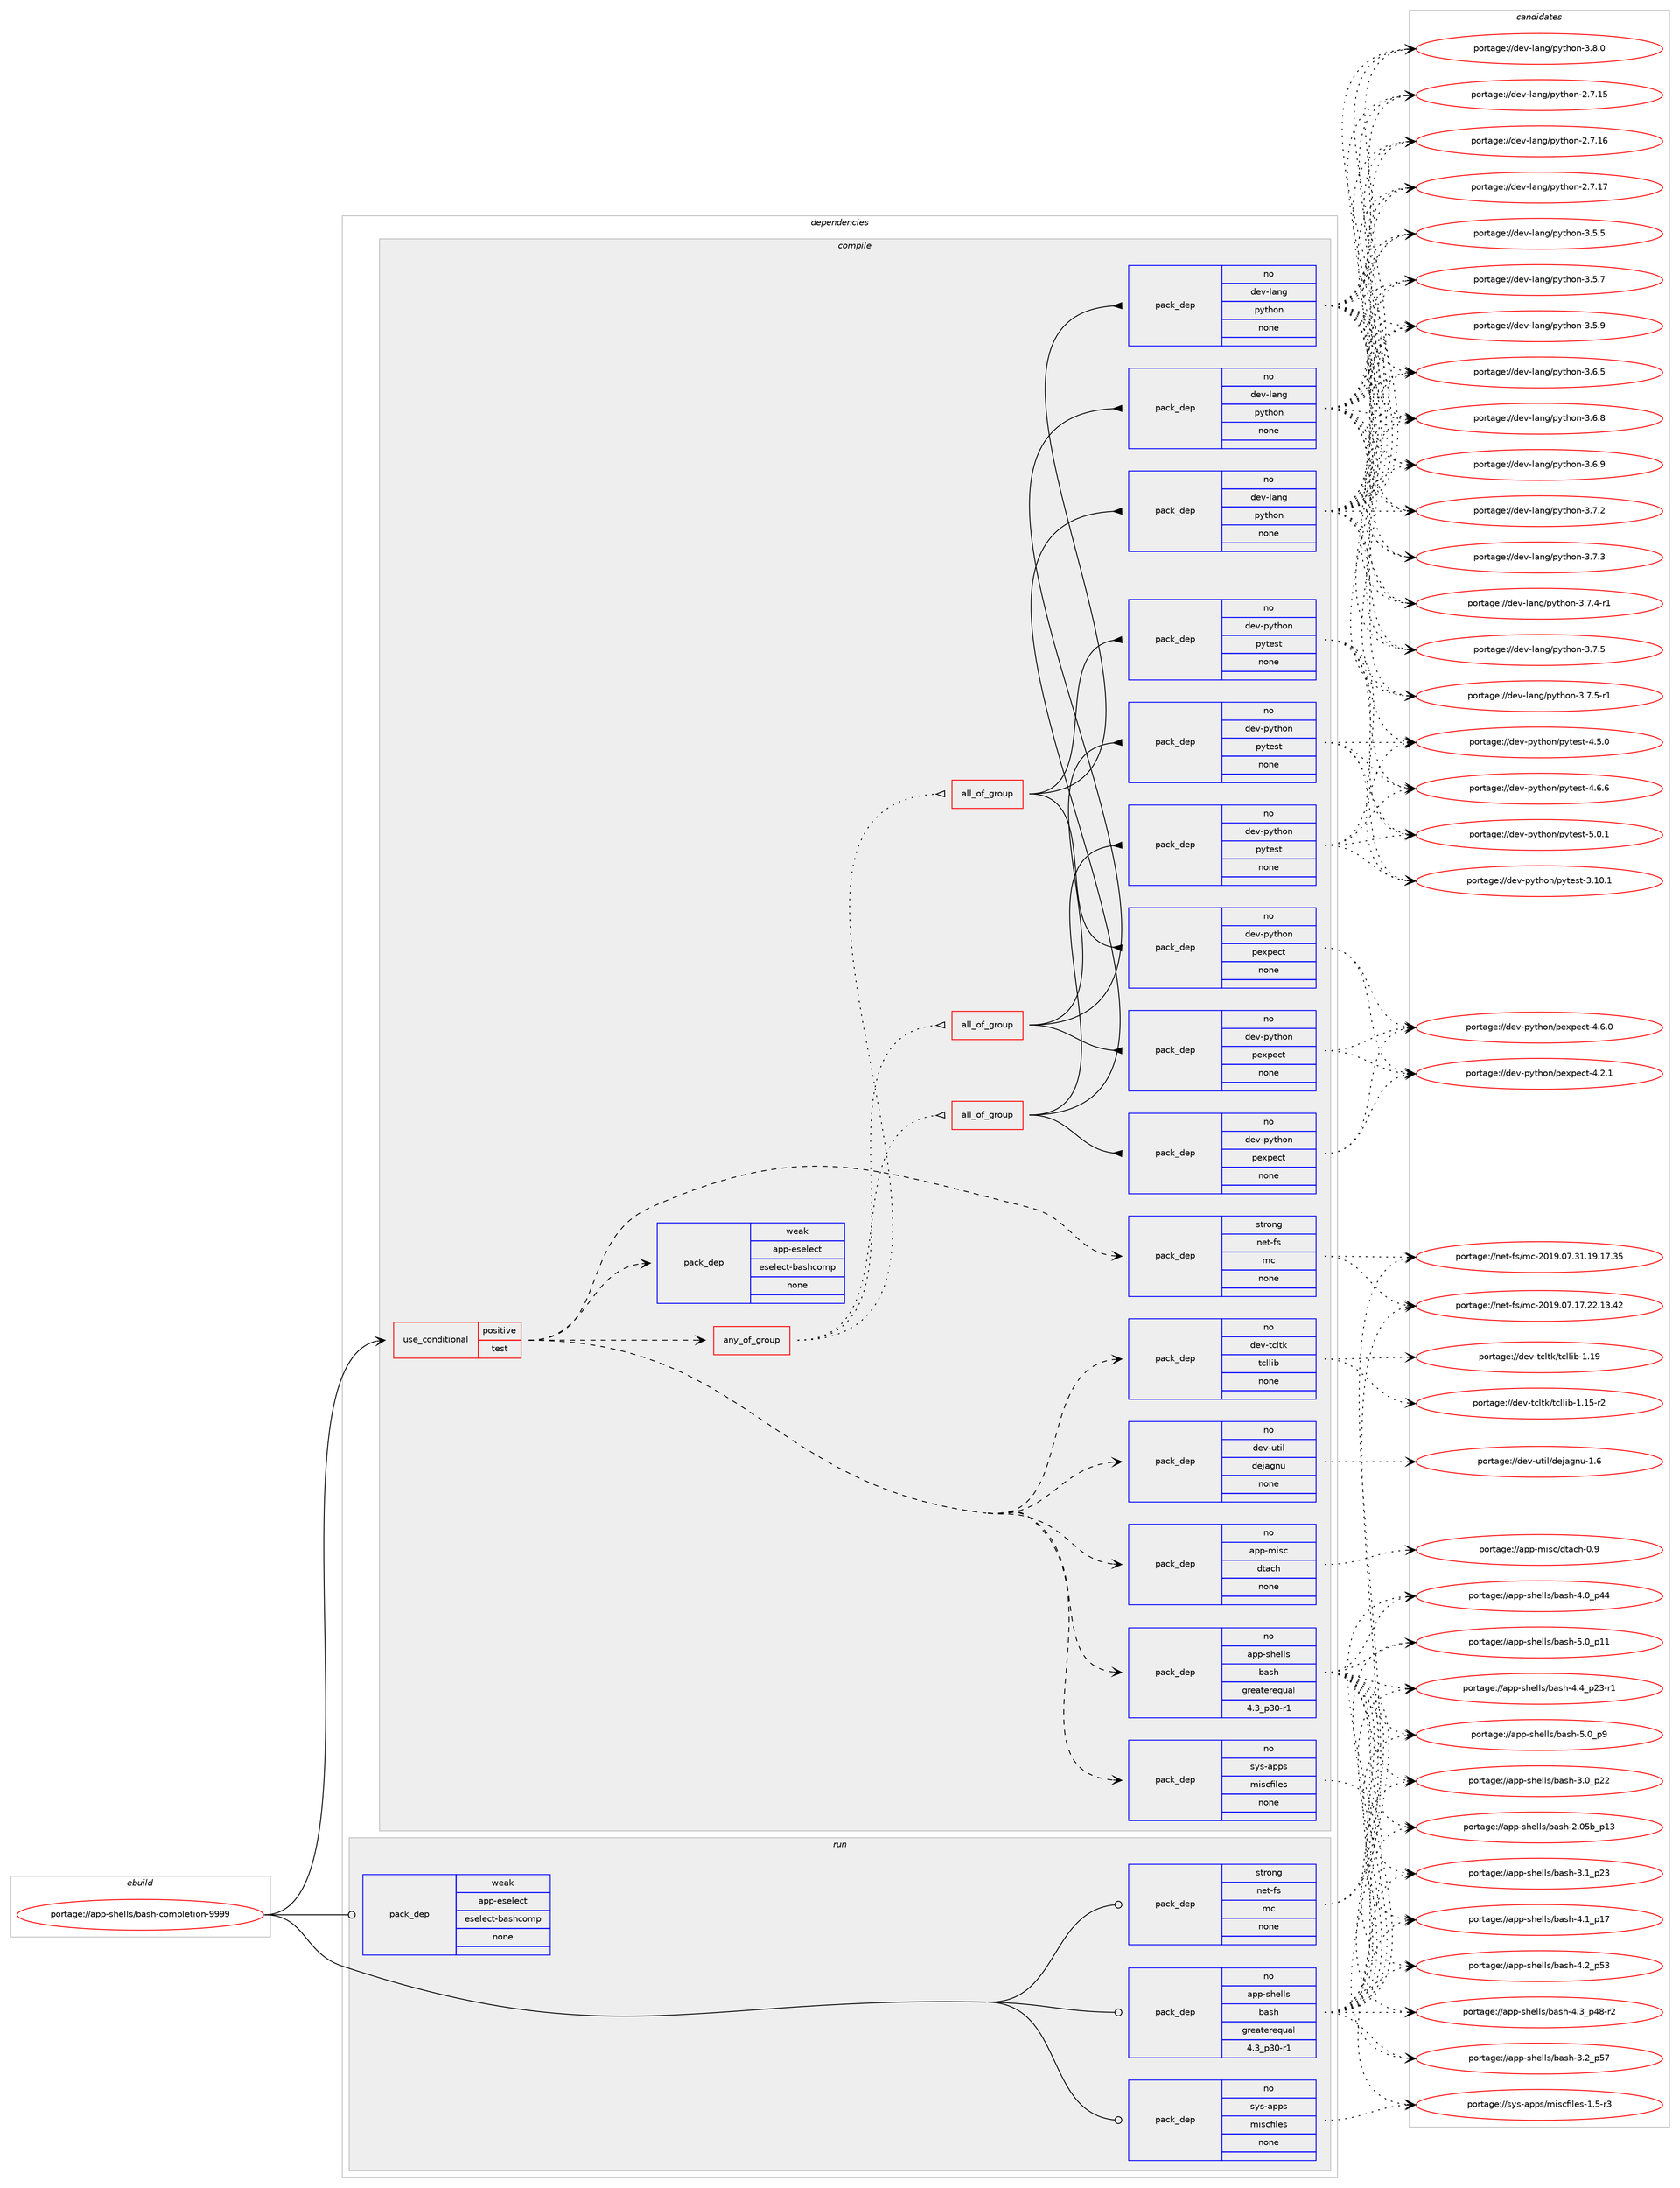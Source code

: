 digraph prolog {

# *************
# Graph options
# *************

newrank=true;
concentrate=true;
compound=true;
graph [rankdir=LR,fontname=Helvetica,fontsize=10,ranksep=1.5];#, ranksep=2.5, nodesep=0.2];
edge  [arrowhead=vee];
node  [fontname=Helvetica,fontsize=10];

# **********
# The ebuild
# **********

subgraph cluster_leftcol {
color=gray;
rank=same;
label=<<i>ebuild</i>>;
id [label="portage://app-shells/bash-completion-9999", color=red, width=4, href="../app-shells/bash-completion-9999.svg"];
}

# ****************
# The dependencies
# ****************

subgraph cluster_midcol {
color=gray;
label=<<i>dependencies</i>>;
subgraph cluster_compile {
fillcolor="#eeeeee";
style=filled;
label=<<i>compile</i>>;
subgraph cond10544 {
dependency42603 [label=<<TABLE BORDER="0" CELLBORDER="1" CELLSPACING="0" CELLPADDING="4"><TR><TD ROWSPAN="3" CELLPADDING="10">use_conditional</TD></TR><TR><TD>positive</TD></TR><TR><TD>test</TD></TR></TABLE>>, shape=none, color=red];
subgraph pack31349 {
dependency42604 [label=<<TABLE BORDER="0" CELLBORDER="1" CELLSPACING="0" CELLPADDING="4" WIDTH="220"><TR><TD ROWSPAN="6" CELLPADDING="30">pack_dep</TD></TR><TR><TD WIDTH="110">no</TD></TR><TR><TD>app-shells</TD></TR><TR><TD>bash</TD></TR><TR><TD>greaterequal</TD></TR><TR><TD>4.3_p30-r1</TD></TR></TABLE>>, shape=none, color=blue];
}
dependency42603:e -> dependency42604:w [weight=20,style="dashed",arrowhead="vee"];
subgraph pack31350 {
dependency42605 [label=<<TABLE BORDER="0" CELLBORDER="1" CELLSPACING="0" CELLPADDING="4" WIDTH="220"><TR><TD ROWSPAN="6" CELLPADDING="30">pack_dep</TD></TR><TR><TD WIDTH="110">no</TD></TR><TR><TD>sys-apps</TD></TR><TR><TD>miscfiles</TD></TR><TR><TD>none</TD></TR><TR><TD></TD></TR></TABLE>>, shape=none, color=blue];
}
dependency42603:e -> dependency42605:w [weight=20,style="dashed",arrowhead="vee"];
subgraph pack31351 {
dependency42606 [label=<<TABLE BORDER="0" CELLBORDER="1" CELLSPACING="0" CELLPADDING="4" WIDTH="220"><TR><TD ROWSPAN="6" CELLPADDING="30">pack_dep</TD></TR><TR><TD WIDTH="110">weak</TD></TR><TR><TD>app-eselect</TD></TR><TR><TD>eselect-bashcomp</TD></TR><TR><TD>none</TD></TR><TR><TD></TD></TR></TABLE>>, shape=none, color=blue];
}
dependency42603:e -> dependency42606:w [weight=20,style="dashed",arrowhead="vee"];
subgraph pack31352 {
dependency42607 [label=<<TABLE BORDER="0" CELLBORDER="1" CELLSPACING="0" CELLPADDING="4" WIDTH="220"><TR><TD ROWSPAN="6" CELLPADDING="30">pack_dep</TD></TR><TR><TD WIDTH="110">strong</TD></TR><TR><TD>net-fs</TD></TR><TR><TD>mc</TD></TR><TR><TD>none</TD></TR><TR><TD></TD></TR></TABLE>>, shape=none, color=blue];
}
dependency42603:e -> dependency42607:w [weight=20,style="dashed",arrowhead="vee"];
subgraph pack31353 {
dependency42608 [label=<<TABLE BORDER="0" CELLBORDER="1" CELLSPACING="0" CELLPADDING="4" WIDTH="220"><TR><TD ROWSPAN="6" CELLPADDING="30">pack_dep</TD></TR><TR><TD WIDTH="110">no</TD></TR><TR><TD>app-misc</TD></TR><TR><TD>dtach</TD></TR><TR><TD>none</TD></TR><TR><TD></TD></TR></TABLE>>, shape=none, color=blue];
}
dependency42603:e -> dependency42608:w [weight=20,style="dashed",arrowhead="vee"];
subgraph pack31354 {
dependency42609 [label=<<TABLE BORDER="0" CELLBORDER="1" CELLSPACING="0" CELLPADDING="4" WIDTH="220"><TR><TD ROWSPAN="6" CELLPADDING="30">pack_dep</TD></TR><TR><TD WIDTH="110">no</TD></TR><TR><TD>dev-util</TD></TR><TR><TD>dejagnu</TD></TR><TR><TD>none</TD></TR><TR><TD></TD></TR></TABLE>>, shape=none, color=blue];
}
dependency42603:e -> dependency42609:w [weight=20,style="dashed",arrowhead="vee"];
subgraph pack31355 {
dependency42610 [label=<<TABLE BORDER="0" CELLBORDER="1" CELLSPACING="0" CELLPADDING="4" WIDTH="220"><TR><TD ROWSPAN="6" CELLPADDING="30">pack_dep</TD></TR><TR><TD WIDTH="110">no</TD></TR><TR><TD>dev-tcltk</TD></TR><TR><TD>tcllib</TD></TR><TR><TD>none</TD></TR><TR><TD></TD></TR></TABLE>>, shape=none, color=blue];
}
dependency42603:e -> dependency42610:w [weight=20,style="dashed",arrowhead="vee"];
subgraph any689 {
dependency42611 [label=<<TABLE BORDER="0" CELLBORDER="1" CELLSPACING="0" CELLPADDING="4"><TR><TD CELLPADDING="10">any_of_group</TD></TR></TABLE>>, shape=none, color=red];subgraph all24 {
dependency42612 [label=<<TABLE BORDER="0" CELLBORDER="1" CELLSPACING="0" CELLPADDING="4"><TR><TD CELLPADDING="10">all_of_group</TD></TR></TABLE>>, shape=none, color=red];subgraph pack31356 {
dependency42613 [label=<<TABLE BORDER="0" CELLBORDER="1" CELLSPACING="0" CELLPADDING="4" WIDTH="220"><TR><TD ROWSPAN="6" CELLPADDING="30">pack_dep</TD></TR><TR><TD WIDTH="110">no</TD></TR><TR><TD>dev-lang</TD></TR><TR><TD>python</TD></TR><TR><TD>none</TD></TR><TR><TD></TD></TR></TABLE>>, shape=none, color=blue];
}
dependency42612:e -> dependency42613:w [weight=20,style="solid",arrowhead="inv"];
subgraph pack31357 {
dependency42614 [label=<<TABLE BORDER="0" CELLBORDER="1" CELLSPACING="0" CELLPADDING="4" WIDTH="220"><TR><TD ROWSPAN="6" CELLPADDING="30">pack_dep</TD></TR><TR><TD WIDTH="110">no</TD></TR><TR><TD>dev-python</TD></TR><TR><TD>pexpect</TD></TR><TR><TD>none</TD></TR><TR><TD></TD></TR></TABLE>>, shape=none, color=blue];
}
dependency42612:e -> dependency42614:w [weight=20,style="solid",arrowhead="inv"];
subgraph pack31358 {
dependency42615 [label=<<TABLE BORDER="0" CELLBORDER="1" CELLSPACING="0" CELLPADDING="4" WIDTH="220"><TR><TD ROWSPAN="6" CELLPADDING="30">pack_dep</TD></TR><TR><TD WIDTH="110">no</TD></TR><TR><TD>dev-python</TD></TR><TR><TD>pytest</TD></TR><TR><TD>none</TD></TR><TR><TD></TD></TR></TABLE>>, shape=none, color=blue];
}
dependency42612:e -> dependency42615:w [weight=20,style="solid",arrowhead="inv"];
}
dependency42611:e -> dependency42612:w [weight=20,style="dotted",arrowhead="oinv"];
subgraph all25 {
dependency42616 [label=<<TABLE BORDER="0" CELLBORDER="1" CELLSPACING="0" CELLPADDING="4"><TR><TD CELLPADDING="10">all_of_group</TD></TR></TABLE>>, shape=none, color=red];subgraph pack31359 {
dependency42617 [label=<<TABLE BORDER="0" CELLBORDER="1" CELLSPACING="0" CELLPADDING="4" WIDTH="220"><TR><TD ROWSPAN="6" CELLPADDING="30">pack_dep</TD></TR><TR><TD WIDTH="110">no</TD></TR><TR><TD>dev-lang</TD></TR><TR><TD>python</TD></TR><TR><TD>none</TD></TR><TR><TD></TD></TR></TABLE>>, shape=none, color=blue];
}
dependency42616:e -> dependency42617:w [weight=20,style="solid",arrowhead="inv"];
subgraph pack31360 {
dependency42618 [label=<<TABLE BORDER="0" CELLBORDER="1" CELLSPACING="0" CELLPADDING="4" WIDTH="220"><TR><TD ROWSPAN="6" CELLPADDING="30">pack_dep</TD></TR><TR><TD WIDTH="110">no</TD></TR><TR><TD>dev-python</TD></TR><TR><TD>pexpect</TD></TR><TR><TD>none</TD></TR><TR><TD></TD></TR></TABLE>>, shape=none, color=blue];
}
dependency42616:e -> dependency42618:w [weight=20,style="solid",arrowhead="inv"];
subgraph pack31361 {
dependency42619 [label=<<TABLE BORDER="0" CELLBORDER="1" CELLSPACING="0" CELLPADDING="4" WIDTH="220"><TR><TD ROWSPAN="6" CELLPADDING="30">pack_dep</TD></TR><TR><TD WIDTH="110">no</TD></TR><TR><TD>dev-python</TD></TR><TR><TD>pytest</TD></TR><TR><TD>none</TD></TR><TR><TD></TD></TR></TABLE>>, shape=none, color=blue];
}
dependency42616:e -> dependency42619:w [weight=20,style="solid",arrowhead="inv"];
}
dependency42611:e -> dependency42616:w [weight=20,style="dotted",arrowhead="oinv"];
subgraph all26 {
dependency42620 [label=<<TABLE BORDER="0" CELLBORDER="1" CELLSPACING="0" CELLPADDING="4"><TR><TD CELLPADDING="10">all_of_group</TD></TR></TABLE>>, shape=none, color=red];subgraph pack31362 {
dependency42621 [label=<<TABLE BORDER="0" CELLBORDER="1" CELLSPACING="0" CELLPADDING="4" WIDTH="220"><TR><TD ROWSPAN="6" CELLPADDING="30">pack_dep</TD></TR><TR><TD WIDTH="110">no</TD></TR><TR><TD>dev-lang</TD></TR><TR><TD>python</TD></TR><TR><TD>none</TD></TR><TR><TD></TD></TR></TABLE>>, shape=none, color=blue];
}
dependency42620:e -> dependency42621:w [weight=20,style="solid",arrowhead="inv"];
subgraph pack31363 {
dependency42622 [label=<<TABLE BORDER="0" CELLBORDER="1" CELLSPACING="0" CELLPADDING="4" WIDTH="220"><TR><TD ROWSPAN="6" CELLPADDING="30">pack_dep</TD></TR><TR><TD WIDTH="110">no</TD></TR><TR><TD>dev-python</TD></TR><TR><TD>pexpect</TD></TR><TR><TD>none</TD></TR><TR><TD></TD></TR></TABLE>>, shape=none, color=blue];
}
dependency42620:e -> dependency42622:w [weight=20,style="solid",arrowhead="inv"];
subgraph pack31364 {
dependency42623 [label=<<TABLE BORDER="0" CELLBORDER="1" CELLSPACING="0" CELLPADDING="4" WIDTH="220"><TR><TD ROWSPAN="6" CELLPADDING="30">pack_dep</TD></TR><TR><TD WIDTH="110">no</TD></TR><TR><TD>dev-python</TD></TR><TR><TD>pytest</TD></TR><TR><TD>none</TD></TR><TR><TD></TD></TR></TABLE>>, shape=none, color=blue];
}
dependency42620:e -> dependency42623:w [weight=20,style="solid",arrowhead="inv"];
}
dependency42611:e -> dependency42620:w [weight=20,style="dotted",arrowhead="oinv"];
}
dependency42603:e -> dependency42611:w [weight=20,style="dashed",arrowhead="vee"];
}
id:e -> dependency42603:w [weight=20,style="solid",arrowhead="vee"];
}
subgraph cluster_compileandrun {
fillcolor="#eeeeee";
style=filled;
label=<<i>compile and run</i>>;
}
subgraph cluster_run {
fillcolor="#eeeeee";
style=filled;
label=<<i>run</i>>;
subgraph pack31365 {
dependency42624 [label=<<TABLE BORDER="0" CELLBORDER="1" CELLSPACING="0" CELLPADDING="4" WIDTH="220"><TR><TD ROWSPAN="6" CELLPADDING="30">pack_dep</TD></TR><TR><TD WIDTH="110">no</TD></TR><TR><TD>app-shells</TD></TR><TR><TD>bash</TD></TR><TR><TD>greaterequal</TD></TR><TR><TD>4.3_p30-r1</TD></TR></TABLE>>, shape=none, color=blue];
}
id:e -> dependency42624:w [weight=20,style="solid",arrowhead="odot"];
subgraph pack31366 {
dependency42625 [label=<<TABLE BORDER="0" CELLBORDER="1" CELLSPACING="0" CELLPADDING="4" WIDTH="220"><TR><TD ROWSPAN="6" CELLPADDING="30">pack_dep</TD></TR><TR><TD WIDTH="110">no</TD></TR><TR><TD>sys-apps</TD></TR><TR><TD>miscfiles</TD></TR><TR><TD>none</TD></TR><TR><TD></TD></TR></TABLE>>, shape=none, color=blue];
}
id:e -> dependency42625:w [weight=20,style="solid",arrowhead="odot"];
subgraph pack31367 {
dependency42626 [label=<<TABLE BORDER="0" CELLBORDER="1" CELLSPACING="0" CELLPADDING="4" WIDTH="220"><TR><TD ROWSPAN="6" CELLPADDING="30">pack_dep</TD></TR><TR><TD WIDTH="110">strong</TD></TR><TR><TD>net-fs</TD></TR><TR><TD>mc</TD></TR><TR><TD>none</TD></TR><TR><TD></TD></TR></TABLE>>, shape=none, color=blue];
}
id:e -> dependency42626:w [weight=20,style="solid",arrowhead="odot"];
subgraph pack31368 {
dependency42627 [label=<<TABLE BORDER="0" CELLBORDER="1" CELLSPACING="0" CELLPADDING="4" WIDTH="220"><TR><TD ROWSPAN="6" CELLPADDING="30">pack_dep</TD></TR><TR><TD WIDTH="110">weak</TD></TR><TR><TD>app-eselect</TD></TR><TR><TD>eselect-bashcomp</TD></TR><TR><TD>none</TD></TR><TR><TD></TD></TR></TABLE>>, shape=none, color=blue];
}
id:e -> dependency42627:w [weight=20,style="solid",arrowhead="odot"];
}
}

# **************
# The candidates
# **************

subgraph cluster_choices {
rank=same;
color=gray;
label=<<i>candidates</i>>;

subgraph choice31349 {
color=black;
nodesep=1;
choiceportage9711211245115104101108108115479897115104455046485398951124951 [label="portage://app-shells/bash-2.05b_p13", color=red, width=4,href="../app-shells/bash-2.05b_p13.svg"];
choiceportage971121124511510410110810811547989711510445514648951125050 [label="portage://app-shells/bash-3.0_p22", color=red, width=4,href="../app-shells/bash-3.0_p22.svg"];
choiceportage971121124511510410110810811547989711510445514649951125051 [label="portage://app-shells/bash-3.1_p23", color=red, width=4,href="../app-shells/bash-3.1_p23.svg"];
choiceportage971121124511510410110810811547989711510445514650951125355 [label="portage://app-shells/bash-3.2_p57", color=red, width=4,href="../app-shells/bash-3.2_p57.svg"];
choiceportage971121124511510410110810811547989711510445524648951125252 [label="portage://app-shells/bash-4.0_p44", color=red, width=4,href="../app-shells/bash-4.0_p44.svg"];
choiceportage971121124511510410110810811547989711510445524649951124955 [label="portage://app-shells/bash-4.1_p17", color=red, width=4,href="../app-shells/bash-4.1_p17.svg"];
choiceportage971121124511510410110810811547989711510445524650951125351 [label="portage://app-shells/bash-4.2_p53", color=red, width=4,href="../app-shells/bash-4.2_p53.svg"];
choiceportage9711211245115104101108108115479897115104455246519511252564511450 [label="portage://app-shells/bash-4.3_p48-r2", color=red, width=4,href="../app-shells/bash-4.3_p48-r2.svg"];
choiceportage9711211245115104101108108115479897115104455246529511250514511449 [label="portage://app-shells/bash-4.4_p23-r1", color=red, width=4,href="../app-shells/bash-4.4_p23-r1.svg"];
choiceportage971121124511510410110810811547989711510445534648951124949 [label="portage://app-shells/bash-5.0_p11", color=red, width=4,href="../app-shells/bash-5.0_p11.svg"];
choiceportage9711211245115104101108108115479897115104455346489511257 [label="portage://app-shells/bash-5.0_p9", color=red, width=4,href="../app-shells/bash-5.0_p9.svg"];
dependency42604:e -> choiceportage9711211245115104101108108115479897115104455046485398951124951:w [style=dotted,weight="100"];
dependency42604:e -> choiceportage971121124511510410110810811547989711510445514648951125050:w [style=dotted,weight="100"];
dependency42604:e -> choiceportage971121124511510410110810811547989711510445514649951125051:w [style=dotted,weight="100"];
dependency42604:e -> choiceportage971121124511510410110810811547989711510445514650951125355:w [style=dotted,weight="100"];
dependency42604:e -> choiceportage971121124511510410110810811547989711510445524648951125252:w [style=dotted,weight="100"];
dependency42604:e -> choiceportage971121124511510410110810811547989711510445524649951124955:w [style=dotted,weight="100"];
dependency42604:e -> choiceportage971121124511510410110810811547989711510445524650951125351:w [style=dotted,weight="100"];
dependency42604:e -> choiceportage9711211245115104101108108115479897115104455246519511252564511450:w [style=dotted,weight="100"];
dependency42604:e -> choiceportage9711211245115104101108108115479897115104455246529511250514511449:w [style=dotted,weight="100"];
dependency42604:e -> choiceportage971121124511510410110810811547989711510445534648951124949:w [style=dotted,weight="100"];
dependency42604:e -> choiceportage9711211245115104101108108115479897115104455346489511257:w [style=dotted,weight="100"];
}
subgraph choice31350 {
color=black;
nodesep=1;
choiceportage11512111545971121121154710910511599102105108101115454946534511451 [label="portage://sys-apps/miscfiles-1.5-r3", color=red, width=4,href="../sys-apps/miscfiles-1.5-r3.svg"];
dependency42605:e -> choiceportage11512111545971121121154710910511599102105108101115454946534511451:w [style=dotted,weight="100"];
}
subgraph choice31351 {
color=black;
nodesep=1;
}
subgraph choice31352 {
color=black;
nodesep=1;
choiceportage1101011164510211547109994550484957464855464955465050464951465250 [label="portage://net-fs/mc-2019.07.17.22.13.42", color=red, width=4,href="../net-fs/mc-2019.07.17.22.13.42.svg"];
choiceportage1101011164510211547109994550484957464855465149464957464955465153 [label="portage://net-fs/mc-2019.07.31.19.17.35", color=red, width=4,href="../net-fs/mc-2019.07.31.19.17.35.svg"];
dependency42607:e -> choiceportage1101011164510211547109994550484957464855464955465050464951465250:w [style=dotted,weight="100"];
dependency42607:e -> choiceportage1101011164510211547109994550484957464855465149464957464955465153:w [style=dotted,weight="100"];
}
subgraph choice31353 {
color=black;
nodesep=1;
choiceportage97112112451091051159947100116979910445484657 [label="portage://app-misc/dtach-0.9", color=red, width=4,href="../app-misc/dtach-0.9.svg"];
dependency42608:e -> choiceportage97112112451091051159947100116979910445484657:w [style=dotted,weight="100"];
}
subgraph choice31354 {
color=black;
nodesep=1;
choiceportage10010111845117116105108471001011069710311011745494654 [label="portage://dev-util/dejagnu-1.6", color=red, width=4,href="../dev-util/dejagnu-1.6.svg"];
dependency42609:e -> choiceportage10010111845117116105108471001011069710311011745494654:w [style=dotted,weight="100"];
}
subgraph choice31355 {
color=black;
nodesep=1;
choiceportage100101118451169910811610747116991081081059845494649534511450 [label="portage://dev-tcltk/tcllib-1.15-r2", color=red, width=4,href="../dev-tcltk/tcllib-1.15-r2.svg"];
choiceportage10010111845116991081161074711699108108105984549464957 [label="portage://dev-tcltk/tcllib-1.19", color=red, width=4,href="../dev-tcltk/tcllib-1.19.svg"];
dependency42610:e -> choiceportage100101118451169910811610747116991081081059845494649534511450:w [style=dotted,weight="100"];
dependency42610:e -> choiceportage10010111845116991081161074711699108108105984549464957:w [style=dotted,weight="100"];
}
subgraph choice31356 {
color=black;
nodesep=1;
choiceportage10010111845108971101034711212111610411111045504655464953 [label="portage://dev-lang/python-2.7.15", color=red, width=4,href="../dev-lang/python-2.7.15.svg"];
choiceportage10010111845108971101034711212111610411111045504655464954 [label="portage://dev-lang/python-2.7.16", color=red, width=4,href="../dev-lang/python-2.7.16.svg"];
choiceportage10010111845108971101034711212111610411111045504655464955 [label="portage://dev-lang/python-2.7.17", color=red, width=4,href="../dev-lang/python-2.7.17.svg"];
choiceportage100101118451089711010347112121116104111110455146534653 [label="portage://dev-lang/python-3.5.5", color=red, width=4,href="../dev-lang/python-3.5.5.svg"];
choiceportage100101118451089711010347112121116104111110455146534655 [label="portage://dev-lang/python-3.5.7", color=red, width=4,href="../dev-lang/python-3.5.7.svg"];
choiceportage100101118451089711010347112121116104111110455146534657 [label="portage://dev-lang/python-3.5.9", color=red, width=4,href="../dev-lang/python-3.5.9.svg"];
choiceportage100101118451089711010347112121116104111110455146544653 [label="portage://dev-lang/python-3.6.5", color=red, width=4,href="../dev-lang/python-3.6.5.svg"];
choiceportage100101118451089711010347112121116104111110455146544656 [label="portage://dev-lang/python-3.6.8", color=red, width=4,href="../dev-lang/python-3.6.8.svg"];
choiceportage100101118451089711010347112121116104111110455146544657 [label="portage://dev-lang/python-3.6.9", color=red, width=4,href="../dev-lang/python-3.6.9.svg"];
choiceportage100101118451089711010347112121116104111110455146554650 [label="portage://dev-lang/python-3.7.2", color=red, width=4,href="../dev-lang/python-3.7.2.svg"];
choiceportage100101118451089711010347112121116104111110455146554651 [label="portage://dev-lang/python-3.7.3", color=red, width=4,href="../dev-lang/python-3.7.3.svg"];
choiceportage1001011184510897110103471121211161041111104551465546524511449 [label="portage://dev-lang/python-3.7.4-r1", color=red, width=4,href="../dev-lang/python-3.7.4-r1.svg"];
choiceportage100101118451089711010347112121116104111110455146554653 [label="portage://dev-lang/python-3.7.5", color=red, width=4,href="../dev-lang/python-3.7.5.svg"];
choiceportage1001011184510897110103471121211161041111104551465546534511449 [label="portage://dev-lang/python-3.7.5-r1", color=red, width=4,href="../dev-lang/python-3.7.5-r1.svg"];
choiceportage100101118451089711010347112121116104111110455146564648 [label="portage://dev-lang/python-3.8.0", color=red, width=4,href="../dev-lang/python-3.8.0.svg"];
dependency42613:e -> choiceportage10010111845108971101034711212111610411111045504655464953:w [style=dotted,weight="100"];
dependency42613:e -> choiceportage10010111845108971101034711212111610411111045504655464954:w [style=dotted,weight="100"];
dependency42613:e -> choiceportage10010111845108971101034711212111610411111045504655464955:w [style=dotted,weight="100"];
dependency42613:e -> choiceportage100101118451089711010347112121116104111110455146534653:w [style=dotted,weight="100"];
dependency42613:e -> choiceportage100101118451089711010347112121116104111110455146534655:w [style=dotted,weight="100"];
dependency42613:e -> choiceportage100101118451089711010347112121116104111110455146534657:w [style=dotted,weight="100"];
dependency42613:e -> choiceportage100101118451089711010347112121116104111110455146544653:w [style=dotted,weight="100"];
dependency42613:e -> choiceportage100101118451089711010347112121116104111110455146544656:w [style=dotted,weight="100"];
dependency42613:e -> choiceportage100101118451089711010347112121116104111110455146544657:w [style=dotted,weight="100"];
dependency42613:e -> choiceportage100101118451089711010347112121116104111110455146554650:w [style=dotted,weight="100"];
dependency42613:e -> choiceportage100101118451089711010347112121116104111110455146554651:w [style=dotted,weight="100"];
dependency42613:e -> choiceportage1001011184510897110103471121211161041111104551465546524511449:w [style=dotted,weight="100"];
dependency42613:e -> choiceportage100101118451089711010347112121116104111110455146554653:w [style=dotted,weight="100"];
dependency42613:e -> choiceportage1001011184510897110103471121211161041111104551465546534511449:w [style=dotted,weight="100"];
dependency42613:e -> choiceportage100101118451089711010347112121116104111110455146564648:w [style=dotted,weight="100"];
}
subgraph choice31357 {
color=black;
nodesep=1;
choiceportage100101118451121211161041111104711210112011210199116455246504649 [label="portage://dev-python/pexpect-4.2.1", color=red, width=4,href="../dev-python/pexpect-4.2.1.svg"];
choiceportage100101118451121211161041111104711210112011210199116455246544648 [label="portage://dev-python/pexpect-4.6.0", color=red, width=4,href="../dev-python/pexpect-4.6.0.svg"];
dependency42614:e -> choiceportage100101118451121211161041111104711210112011210199116455246504649:w [style=dotted,weight="100"];
dependency42614:e -> choiceportage100101118451121211161041111104711210112011210199116455246544648:w [style=dotted,weight="100"];
}
subgraph choice31358 {
color=black;
nodesep=1;
choiceportage100101118451121211161041111104711212111610111511645514649484649 [label="portage://dev-python/pytest-3.10.1", color=red, width=4,href="../dev-python/pytest-3.10.1.svg"];
choiceportage1001011184511212111610411111047112121116101115116455246534648 [label="portage://dev-python/pytest-4.5.0", color=red, width=4,href="../dev-python/pytest-4.5.0.svg"];
choiceportage1001011184511212111610411111047112121116101115116455246544654 [label="portage://dev-python/pytest-4.6.6", color=red, width=4,href="../dev-python/pytest-4.6.6.svg"];
choiceportage1001011184511212111610411111047112121116101115116455346484649 [label="portage://dev-python/pytest-5.0.1", color=red, width=4,href="../dev-python/pytest-5.0.1.svg"];
dependency42615:e -> choiceportage100101118451121211161041111104711212111610111511645514649484649:w [style=dotted,weight="100"];
dependency42615:e -> choiceportage1001011184511212111610411111047112121116101115116455246534648:w [style=dotted,weight="100"];
dependency42615:e -> choiceportage1001011184511212111610411111047112121116101115116455246544654:w [style=dotted,weight="100"];
dependency42615:e -> choiceportage1001011184511212111610411111047112121116101115116455346484649:w [style=dotted,weight="100"];
}
subgraph choice31359 {
color=black;
nodesep=1;
choiceportage10010111845108971101034711212111610411111045504655464953 [label="portage://dev-lang/python-2.7.15", color=red, width=4,href="../dev-lang/python-2.7.15.svg"];
choiceportage10010111845108971101034711212111610411111045504655464954 [label="portage://dev-lang/python-2.7.16", color=red, width=4,href="../dev-lang/python-2.7.16.svg"];
choiceportage10010111845108971101034711212111610411111045504655464955 [label="portage://dev-lang/python-2.7.17", color=red, width=4,href="../dev-lang/python-2.7.17.svg"];
choiceportage100101118451089711010347112121116104111110455146534653 [label="portage://dev-lang/python-3.5.5", color=red, width=4,href="../dev-lang/python-3.5.5.svg"];
choiceportage100101118451089711010347112121116104111110455146534655 [label="portage://dev-lang/python-3.5.7", color=red, width=4,href="../dev-lang/python-3.5.7.svg"];
choiceportage100101118451089711010347112121116104111110455146534657 [label="portage://dev-lang/python-3.5.9", color=red, width=4,href="../dev-lang/python-3.5.9.svg"];
choiceportage100101118451089711010347112121116104111110455146544653 [label="portage://dev-lang/python-3.6.5", color=red, width=4,href="../dev-lang/python-3.6.5.svg"];
choiceportage100101118451089711010347112121116104111110455146544656 [label="portage://dev-lang/python-3.6.8", color=red, width=4,href="../dev-lang/python-3.6.8.svg"];
choiceportage100101118451089711010347112121116104111110455146544657 [label="portage://dev-lang/python-3.6.9", color=red, width=4,href="../dev-lang/python-3.6.9.svg"];
choiceportage100101118451089711010347112121116104111110455146554650 [label="portage://dev-lang/python-3.7.2", color=red, width=4,href="../dev-lang/python-3.7.2.svg"];
choiceportage100101118451089711010347112121116104111110455146554651 [label="portage://dev-lang/python-3.7.3", color=red, width=4,href="../dev-lang/python-3.7.3.svg"];
choiceportage1001011184510897110103471121211161041111104551465546524511449 [label="portage://dev-lang/python-3.7.4-r1", color=red, width=4,href="../dev-lang/python-3.7.4-r1.svg"];
choiceportage100101118451089711010347112121116104111110455146554653 [label="portage://dev-lang/python-3.7.5", color=red, width=4,href="../dev-lang/python-3.7.5.svg"];
choiceportage1001011184510897110103471121211161041111104551465546534511449 [label="portage://dev-lang/python-3.7.5-r1", color=red, width=4,href="../dev-lang/python-3.7.5-r1.svg"];
choiceportage100101118451089711010347112121116104111110455146564648 [label="portage://dev-lang/python-3.8.0", color=red, width=4,href="../dev-lang/python-3.8.0.svg"];
dependency42617:e -> choiceportage10010111845108971101034711212111610411111045504655464953:w [style=dotted,weight="100"];
dependency42617:e -> choiceportage10010111845108971101034711212111610411111045504655464954:w [style=dotted,weight="100"];
dependency42617:e -> choiceportage10010111845108971101034711212111610411111045504655464955:w [style=dotted,weight="100"];
dependency42617:e -> choiceportage100101118451089711010347112121116104111110455146534653:w [style=dotted,weight="100"];
dependency42617:e -> choiceportage100101118451089711010347112121116104111110455146534655:w [style=dotted,weight="100"];
dependency42617:e -> choiceportage100101118451089711010347112121116104111110455146534657:w [style=dotted,weight="100"];
dependency42617:e -> choiceportage100101118451089711010347112121116104111110455146544653:w [style=dotted,weight="100"];
dependency42617:e -> choiceportage100101118451089711010347112121116104111110455146544656:w [style=dotted,weight="100"];
dependency42617:e -> choiceportage100101118451089711010347112121116104111110455146544657:w [style=dotted,weight="100"];
dependency42617:e -> choiceportage100101118451089711010347112121116104111110455146554650:w [style=dotted,weight="100"];
dependency42617:e -> choiceportage100101118451089711010347112121116104111110455146554651:w [style=dotted,weight="100"];
dependency42617:e -> choiceportage1001011184510897110103471121211161041111104551465546524511449:w [style=dotted,weight="100"];
dependency42617:e -> choiceportage100101118451089711010347112121116104111110455146554653:w [style=dotted,weight="100"];
dependency42617:e -> choiceportage1001011184510897110103471121211161041111104551465546534511449:w [style=dotted,weight="100"];
dependency42617:e -> choiceportage100101118451089711010347112121116104111110455146564648:w [style=dotted,weight="100"];
}
subgraph choice31360 {
color=black;
nodesep=1;
choiceportage100101118451121211161041111104711210112011210199116455246504649 [label="portage://dev-python/pexpect-4.2.1", color=red, width=4,href="../dev-python/pexpect-4.2.1.svg"];
choiceportage100101118451121211161041111104711210112011210199116455246544648 [label="portage://dev-python/pexpect-4.6.0", color=red, width=4,href="../dev-python/pexpect-4.6.0.svg"];
dependency42618:e -> choiceportage100101118451121211161041111104711210112011210199116455246504649:w [style=dotted,weight="100"];
dependency42618:e -> choiceportage100101118451121211161041111104711210112011210199116455246544648:w [style=dotted,weight="100"];
}
subgraph choice31361 {
color=black;
nodesep=1;
choiceportage100101118451121211161041111104711212111610111511645514649484649 [label="portage://dev-python/pytest-3.10.1", color=red, width=4,href="../dev-python/pytest-3.10.1.svg"];
choiceportage1001011184511212111610411111047112121116101115116455246534648 [label="portage://dev-python/pytest-4.5.0", color=red, width=4,href="../dev-python/pytest-4.5.0.svg"];
choiceportage1001011184511212111610411111047112121116101115116455246544654 [label="portage://dev-python/pytest-4.6.6", color=red, width=4,href="../dev-python/pytest-4.6.6.svg"];
choiceportage1001011184511212111610411111047112121116101115116455346484649 [label="portage://dev-python/pytest-5.0.1", color=red, width=4,href="../dev-python/pytest-5.0.1.svg"];
dependency42619:e -> choiceportage100101118451121211161041111104711212111610111511645514649484649:w [style=dotted,weight="100"];
dependency42619:e -> choiceportage1001011184511212111610411111047112121116101115116455246534648:w [style=dotted,weight="100"];
dependency42619:e -> choiceportage1001011184511212111610411111047112121116101115116455246544654:w [style=dotted,weight="100"];
dependency42619:e -> choiceportage1001011184511212111610411111047112121116101115116455346484649:w [style=dotted,weight="100"];
}
subgraph choice31362 {
color=black;
nodesep=1;
choiceportage10010111845108971101034711212111610411111045504655464953 [label="portage://dev-lang/python-2.7.15", color=red, width=4,href="../dev-lang/python-2.7.15.svg"];
choiceportage10010111845108971101034711212111610411111045504655464954 [label="portage://dev-lang/python-2.7.16", color=red, width=4,href="../dev-lang/python-2.7.16.svg"];
choiceportage10010111845108971101034711212111610411111045504655464955 [label="portage://dev-lang/python-2.7.17", color=red, width=4,href="../dev-lang/python-2.7.17.svg"];
choiceportage100101118451089711010347112121116104111110455146534653 [label="portage://dev-lang/python-3.5.5", color=red, width=4,href="../dev-lang/python-3.5.5.svg"];
choiceportage100101118451089711010347112121116104111110455146534655 [label="portage://dev-lang/python-3.5.7", color=red, width=4,href="../dev-lang/python-3.5.7.svg"];
choiceportage100101118451089711010347112121116104111110455146534657 [label="portage://dev-lang/python-3.5.9", color=red, width=4,href="../dev-lang/python-3.5.9.svg"];
choiceportage100101118451089711010347112121116104111110455146544653 [label="portage://dev-lang/python-3.6.5", color=red, width=4,href="../dev-lang/python-3.6.5.svg"];
choiceportage100101118451089711010347112121116104111110455146544656 [label="portage://dev-lang/python-3.6.8", color=red, width=4,href="../dev-lang/python-3.6.8.svg"];
choiceportage100101118451089711010347112121116104111110455146544657 [label="portage://dev-lang/python-3.6.9", color=red, width=4,href="../dev-lang/python-3.6.9.svg"];
choiceportage100101118451089711010347112121116104111110455146554650 [label="portage://dev-lang/python-3.7.2", color=red, width=4,href="../dev-lang/python-3.7.2.svg"];
choiceportage100101118451089711010347112121116104111110455146554651 [label="portage://dev-lang/python-3.7.3", color=red, width=4,href="../dev-lang/python-3.7.3.svg"];
choiceportage1001011184510897110103471121211161041111104551465546524511449 [label="portage://dev-lang/python-3.7.4-r1", color=red, width=4,href="../dev-lang/python-3.7.4-r1.svg"];
choiceportage100101118451089711010347112121116104111110455146554653 [label="portage://dev-lang/python-3.7.5", color=red, width=4,href="../dev-lang/python-3.7.5.svg"];
choiceportage1001011184510897110103471121211161041111104551465546534511449 [label="portage://dev-lang/python-3.7.5-r1", color=red, width=4,href="../dev-lang/python-3.7.5-r1.svg"];
choiceportage100101118451089711010347112121116104111110455146564648 [label="portage://dev-lang/python-3.8.0", color=red, width=4,href="../dev-lang/python-3.8.0.svg"];
dependency42621:e -> choiceportage10010111845108971101034711212111610411111045504655464953:w [style=dotted,weight="100"];
dependency42621:e -> choiceportage10010111845108971101034711212111610411111045504655464954:w [style=dotted,weight="100"];
dependency42621:e -> choiceportage10010111845108971101034711212111610411111045504655464955:w [style=dotted,weight="100"];
dependency42621:e -> choiceportage100101118451089711010347112121116104111110455146534653:w [style=dotted,weight="100"];
dependency42621:e -> choiceportage100101118451089711010347112121116104111110455146534655:w [style=dotted,weight="100"];
dependency42621:e -> choiceportage100101118451089711010347112121116104111110455146534657:w [style=dotted,weight="100"];
dependency42621:e -> choiceportage100101118451089711010347112121116104111110455146544653:w [style=dotted,weight="100"];
dependency42621:e -> choiceportage100101118451089711010347112121116104111110455146544656:w [style=dotted,weight="100"];
dependency42621:e -> choiceportage100101118451089711010347112121116104111110455146544657:w [style=dotted,weight="100"];
dependency42621:e -> choiceportage100101118451089711010347112121116104111110455146554650:w [style=dotted,weight="100"];
dependency42621:e -> choiceportage100101118451089711010347112121116104111110455146554651:w [style=dotted,weight="100"];
dependency42621:e -> choiceportage1001011184510897110103471121211161041111104551465546524511449:w [style=dotted,weight="100"];
dependency42621:e -> choiceportage100101118451089711010347112121116104111110455146554653:w [style=dotted,weight="100"];
dependency42621:e -> choiceportage1001011184510897110103471121211161041111104551465546534511449:w [style=dotted,weight="100"];
dependency42621:e -> choiceportage100101118451089711010347112121116104111110455146564648:w [style=dotted,weight="100"];
}
subgraph choice31363 {
color=black;
nodesep=1;
choiceportage100101118451121211161041111104711210112011210199116455246504649 [label="portage://dev-python/pexpect-4.2.1", color=red, width=4,href="../dev-python/pexpect-4.2.1.svg"];
choiceportage100101118451121211161041111104711210112011210199116455246544648 [label="portage://dev-python/pexpect-4.6.0", color=red, width=4,href="../dev-python/pexpect-4.6.0.svg"];
dependency42622:e -> choiceportage100101118451121211161041111104711210112011210199116455246504649:w [style=dotted,weight="100"];
dependency42622:e -> choiceportage100101118451121211161041111104711210112011210199116455246544648:w [style=dotted,weight="100"];
}
subgraph choice31364 {
color=black;
nodesep=1;
choiceportage100101118451121211161041111104711212111610111511645514649484649 [label="portage://dev-python/pytest-3.10.1", color=red, width=4,href="../dev-python/pytest-3.10.1.svg"];
choiceportage1001011184511212111610411111047112121116101115116455246534648 [label="portage://dev-python/pytest-4.5.0", color=red, width=4,href="../dev-python/pytest-4.5.0.svg"];
choiceportage1001011184511212111610411111047112121116101115116455246544654 [label="portage://dev-python/pytest-4.6.6", color=red, width=4,href="../dev-python/pytest-4.6.6.svg"];
choiceportage1001011184511212111610411111047112121116101115116455346484649 [label="portage://dev-python/pytest-5.0.1", color=red, width=4,href="../dev-python/pytest-5.0.1.svg"];
dependency42623:e -> choiceportage100101118451121211161041111104711212111610111511645514649484649:w [style=dotted,weight="100"];
dependency42623:e -> choiceportage1001011184511212111610411111047112121116101115116455246534648:w [style=dotted,weight="100"];
dependency42623:e -> choiceportage1001011184511212111610411111047112121116101115116455246544654:w [style=dotted,weight="100"];
dependency42623:e -> choiceportage1001011184511212111610411111047112121116101115116455346484649:w [style=dotted,weight="100"];
}
subgraph choice31365 {
color=black;
nodesep=1;
choiceportage9711211245115104101108108115479897115104455046485398951124951 [label="portage://app-shells/bash-2.05b_p13", color=red, width=4,href="../app-shells/bash-2.05b_p13.svg"];
choiceportage971121124511510410110810811547989711510445514648951125050 [label="portage://app-shells/bash-3.0_p22", color=red, width=4,href="../app-shells/bash-3.0_p22.svg"];
choiceportage971121124511510410110810811547989711510445514649951125051 [label="portage://app-shells/bash-3.1_p23", color=red, width=4,href="../app-shells/bash-3.1_p23.svg"];
choiceportage971121124511510410110810811547989711510445514650951125355 [label="portage://app-shells/bash-3.2_p57", color=red, width=4,href="../app-shells/bash-3.2_p57.svg"];
choiceportage971121124511510410110810811547989711510445524648951125252 [label="portage://app-shells/bash-4.0_p44", color=red, width=4,href="../app-shells/bash-4.0_p44.svg"];
choiceportage971121124511510410110810811547989711510445524649951124955 [label="portage://app-shells/bash-4.1_p17", color=red, width=4,href="../app-shells/bash-4.1_p17.svg"];
choiceportage971121124511510410110810811547989711510445524650951125351 [label="portage://app-shells/bash-4.2_p53", color=red, width=4,href="../app-shells/bash-4.2_p53.svg"];
choiceportage9711211245115104101108108115479897115104455246519511252564511450 [label="portage://app-shells/bash-4.3_p48-r2", color=red, width=4,href="../app-shells/bash-4.3_p48-r2.svg"];
choiceportage9711211245115104101108108115479897115104455246529511250514511449 [label="portage://app-shells/bash-4.4_p23-r1", color=red, width=4,href="../app-shells/bash-4.4_p23-r1.svg"];
choiceportage971121124511510410110810811547989711510445534648951124949 [label="portage://app-shells/bash-5.0_p11", color=red, width=4,href="../app-shells/bash-5.0_p11.svg"];
choiceportage9711211245115104101108108115479897115104455346489511257 [label="portage://app-shells/bash-5.0_p9", color=red, width=4,href="../app-shells/bash-5.0_p9.svg"];
dependency42624:e -> choiceportage9711211245115104101108108115479897115104455046485398951124951:w [style=dotted,weight="100"];
dependency42624:e -> choiceportage971121124511510410110810811547989711510445514648951125050:w [style=dotted,weight="100"];
dependency42624:e -> choiceportage971121124511510410110810811547989711510445514649951125051:w [style=dotted,weight="100"];
dependency42624:e -> choiceportage971121124511510410110810811547989711510445514650951125355:w [style=dotted,weight="100"];
dependency42624:e -> choiceportage971121124511510410110810811547989711510445524648951125252:w [style=dotted,weight="100"];
dependency42624:e -> choiceportage971121124511510410110810811547989711510445524649951124955:w [style=dotted,weight="100"];
dependency42624:e -> choiceportage971121124511510410110810811547989711510445524650951125351:w [style=dotted,weight="100"];
dependency42624:e -> choiceportage9711211245115104101108108115479897115104455246519511252564511450:w [style=dotted,weight="100"];
dependency42624:e -> choiceportage9711211245115104101108108115479897115104455246529511250514511449:w [style=dotted,weight="100"];
dependency42624:e -> choiceportage971121124511510410110810811547989711510445534648951124949:w [style=dotted,weight="100"];
dependency42624:e -> choiceportage9711211245115104101108108115479897115104455346489511257:w [style=dotted,weight="100"];
}
subgraph choice31366 {
color=black;
nodesep=1;
choiceportage11512111545971121121154710910511599102105108101115454946534511451 [label="portage://sys-apps/miscfiles-1.5-r3", color=red, width=4,href="../sys-apps/miscfiles-1.5-r3.svg"];
dependency42625:e -> choiceportage11512111545971121121154710910511599102105108101115454946534511451:w [style=dotted,weight="100"];
}
subgraph choice31367 {
color=black;
nodesep=1;
choiceportage1101011164510211547109994550484957464855464955465050464951465250 [label="portage://net-fs/mc-2019.07.17.22.13.42", color=red, width=4,href="../net-fs/mc-2019.07.17.22.13.42.svg"];
choiceportage1101011164510211547109994550484957464855465149464957464955465153 [label="portage://net-fs/mc-2019.07.31.19.17.35", color=red, width=4,href="../net-fs/mc-2019.07.31.19.17.35.svg"];
dependency42626:e -> choiceportage1101011164510211547109994550484957464855464955465050464951465250:w [style=dotted,weight="100"];
dependency42626:e -> choiceportage1101011164510211547109994550484957464855465149464957464955465153:w [style=dotted,weight="100"];
}
subgraph choice31368 {
color=black;
nodesep=1;
}
}

}
